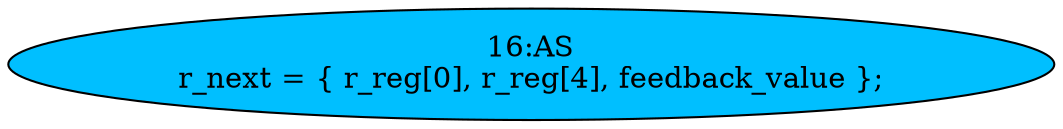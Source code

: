 strict digraph "" {
	node [label="\N"];
	"16:AS"	[ast="<pyverilog.vparser.ast.Assign object at 0x7fd6bf4852d0>",
		def_var="['r_next']",
		fillcolor=deepskyblue,
		label="16:AS
r_next = { r_reg[0], r_reg[4], feedback_value };",
		statements="[]",
		style=filled,
		typ=Assign,
		use_var="['r_reg', 'r_reg', 'feedback_value']"];
}
